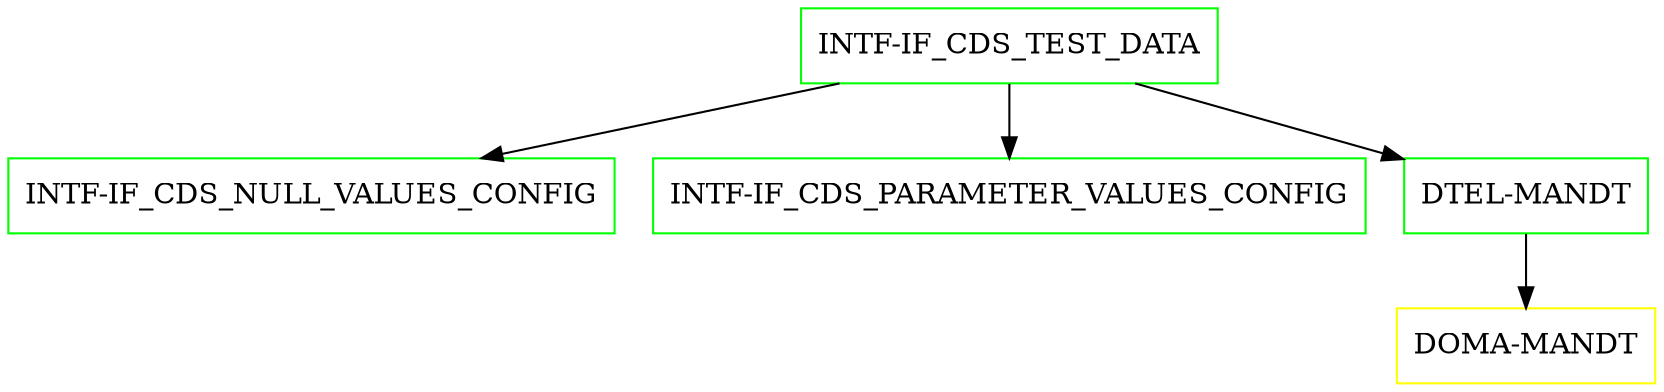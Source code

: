 digraph G {
  "INTF-IF_CDS_TEST_DATA" [shape=box,color=green];
  "INTF-IF_CDS_NULL_VALUES_CONFIG" [shape=box,color=green,URL="./INTF_IF_CDS_NULL_VALUES_CONFIG.html"];
  "INTF-IF_CDS_PARAMETER_VALUES_CONFIG" [shape=box,color=green,URL="./INTF_IF_CDS_PARAMETER_VALUES_CONFIG.html"];
  "DTEL-MANDT" [shape=box,color=green,URL="./DTEL_MANDT.html"];
  "DOMA-MANDT" [shape=box,color=yellow,URL="./DOMA_MANDT.html"];
  "INTF-IF_CDS_TEST_DATA" -> "DTEL-MANDT";
  "INTF-IF_CDS_TEST_DATA" -> "INTF-IF_CDS_PARAMETER_VALUES_CONFIG";
  "INTF-IF_CDS_TEST_DATA" -> "INTF-IF_CDS_NULL_VALUES_CONFIG";
  "DTEL-MANDT" -> "DOMA-MANDT";
}
